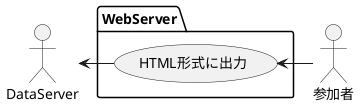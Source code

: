 '作成者 5345kk'
@startuml
  actor DataServer
  package WebServer{
        usecase HTML形式に出力 as HTML



  }

'link'
DataServer<-HTML
HTML<-参加者

@enduml
